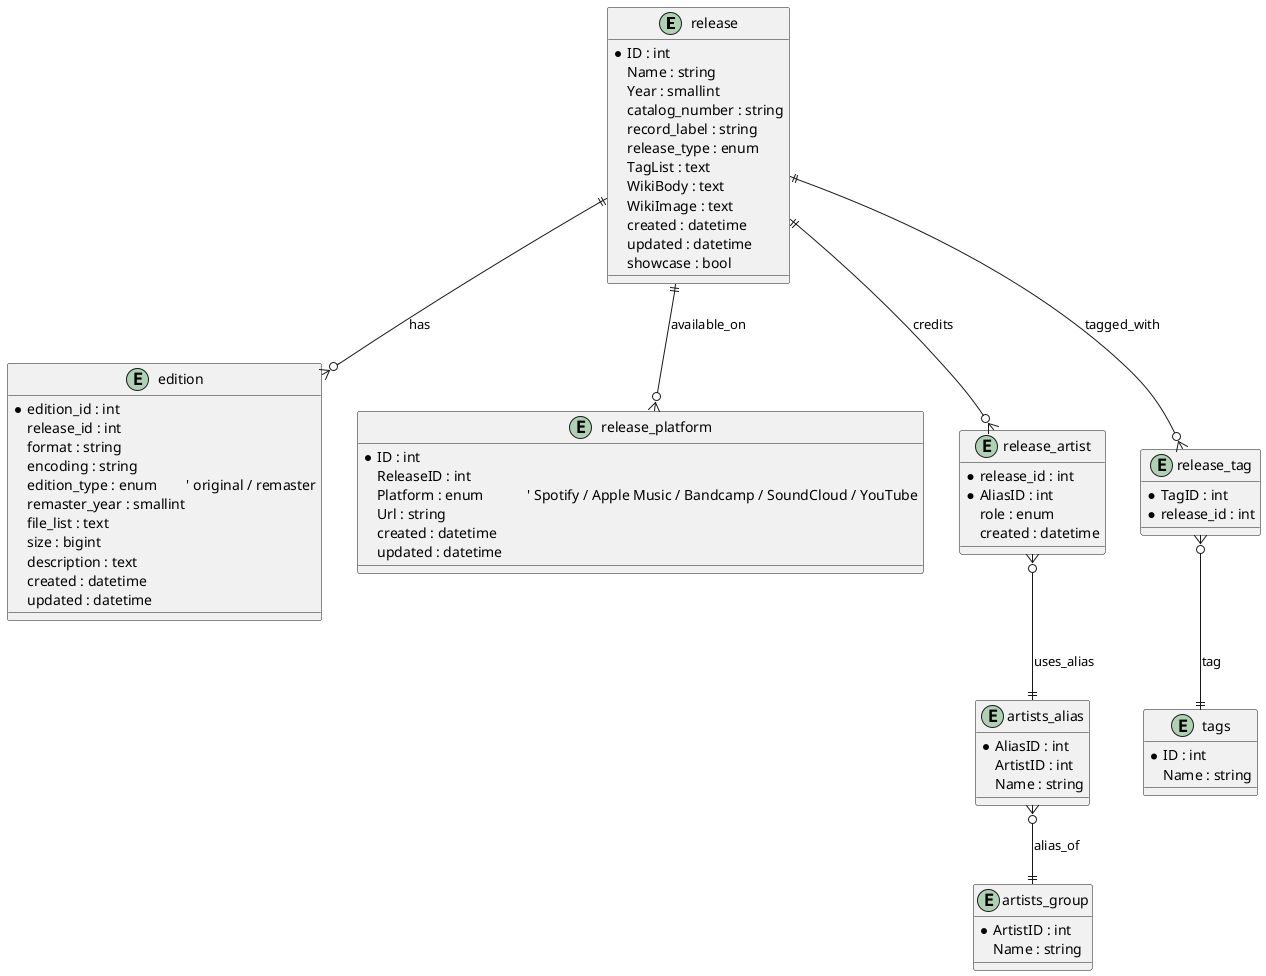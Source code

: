 @startuml
entity "release" as Release {
  *ID : int
  Name : string
  Year : smallint
  catalog_number : string
  record_label : string
  release_type : enum
  TagList : text
  WikiBody : text
  WikiImage : text
  created : datetime
  updated : datetime
  showcase : bool
}

entity "edition" as Edition {
  *edition_id : int
  release_id : int
  format : string
  encoding : string
  edition_type : enum        ' original / remaster
  remaster_year : smallint
  file_list : text
  size : bigint
  description : text
  created : datetime
  updated : datetime
}

entity "release_platform" as ReleasePlatform {
  *ID : int
  ReleaseID : int
  Platform : enum            ' Spotify / Apple Music / Bandcamp / SoundCloud / YouTube
  Url : string
  created : datetime
  updated : datetime
}

entity "artists_group" as Artist {
  *ArtistID : int
  Name : string
}

entity "artists_alias" as ArtistAlias {
  *AliasID : int
  ArtistID : int
  Name : string
}

entity "release_artist" as ReleaseArtist {
  *release_id : int
  *AliasID : int
  role : enum
  created : datetime
}

entity "tags" as Tag {
  *ID : int
  Name : string
}

entity "release_tag" as ReleaseTag {
  *TagID : int
  *release_id : int
}

Release ||--o{ Edition : has
Release ||--o{ ReleasePlatform : available_on
Release ||--o{ ReleaseArtist : credits
Release ||--o{ ReleaseTag : tagged_with
ReleaseArtist }o--|| ArtistAlias : uses_alias
ArtistAlias }o--|| Artist : alias_of
ReleaseTag }o--|| Tag : tag
@enduml
